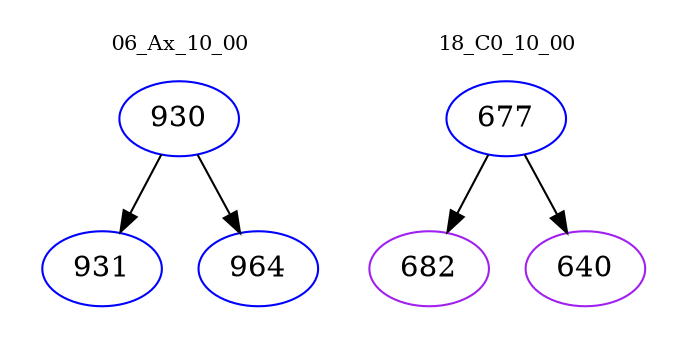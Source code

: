 digraph{
subgraph cluster_0 {
color = white
label = "06_Ax_10_00";
fontsize=10;
T0_930 [label="930", color="blue"]
T0_930 -> T0_931 [color="black"]
T0_931 [label="931", color="blue"]
T0_930 -> T0_964 [color="black"]
T0_964 [label="964", color="blue"]
}
subgraph cluster_1 {
color = white
label = "18_C0_10_00";
fontsize=10;
T1_677 [label="677", color="blue"]
T1_677 -> T1_682 [color="black"]
T1_682 [label="682", color="purple"]
T1_677 -> T1_640 [color="black"]
T1_640 [label="640", color="purple"]
}
}
